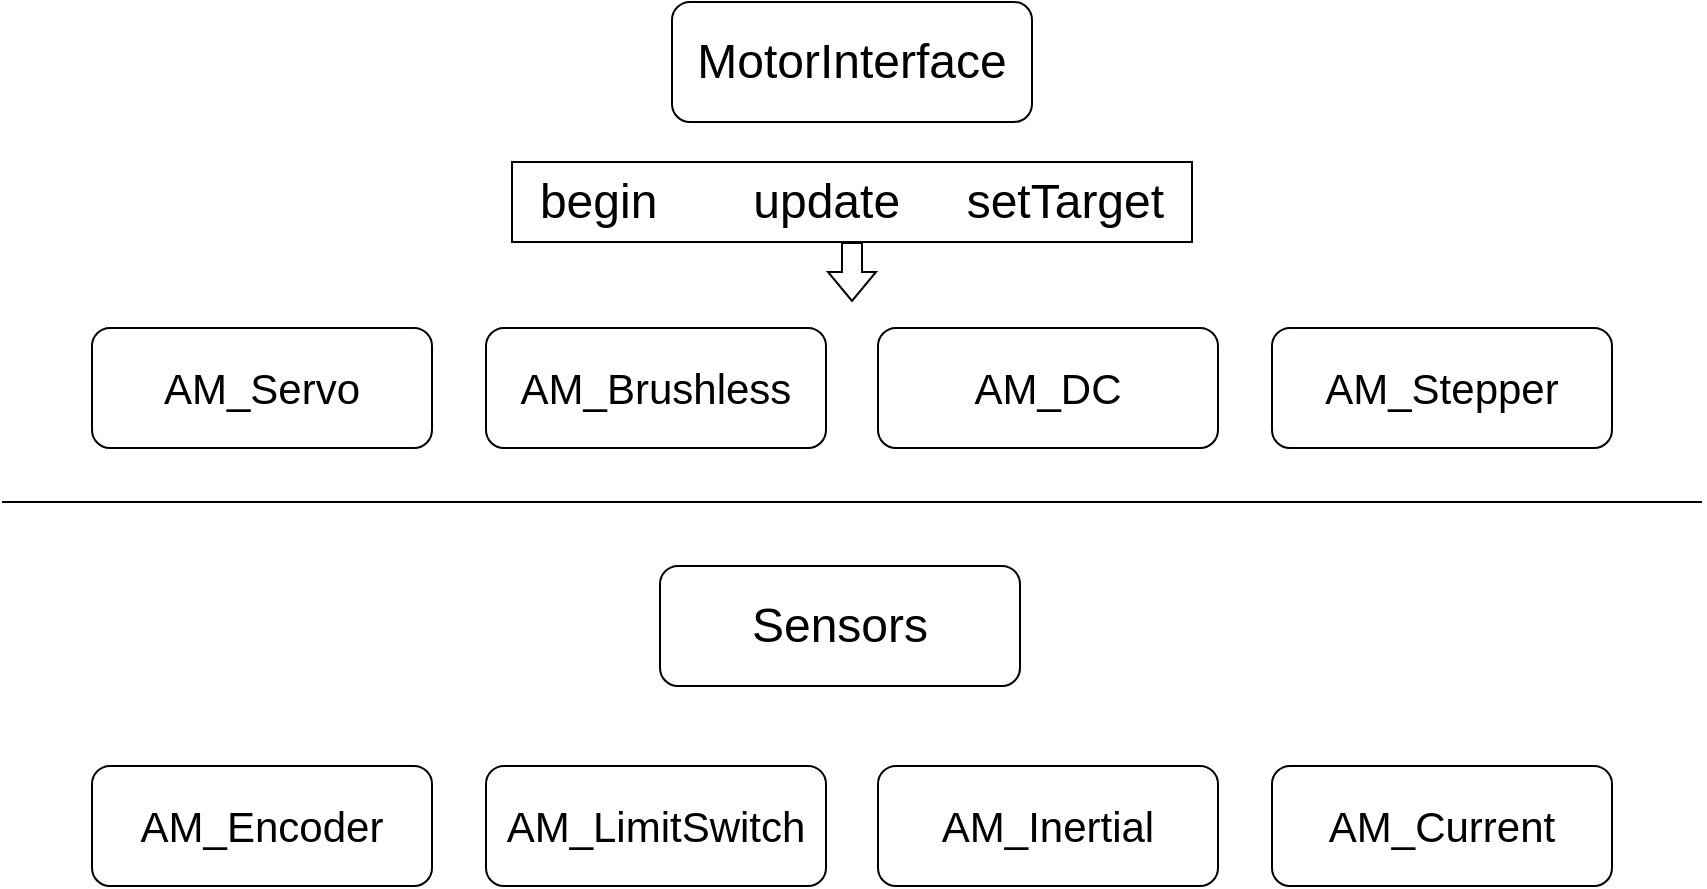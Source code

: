 <mxfile version="22.0.3" type="device">
  <diagram name="Page-1" id="PTjsRKXmOJ8RHzs1RWpK">
    <mxGraphModel dx="1013" dy="711" grid="1" gridSize="10" guides="1" tooltips="1" connect="1" arrows="1" fold="1" page="1" pageScale="1" pageWidth="850" pageHeight="1100" math="0" shadow="0">
      <root>
        <mxCell id="0" />
        <mxCell id="1" parent="0" />
        <mxCell id="1CVELyHsgRLIgKCx8Tu4-1" value="&lt;font style=&quot;font-size: 24px;&quot;&gt;MotorInterface&lt;/font&gt;" style="rounded=1;whiteSpace=wrap;html=1;" vertex="1" parent="1">
          <mxGeometry x="335" y="100" width="180" height="60" as="geometry" />
        </mxCell>
        <mxCell id="1CVELyHsgRLIgKCx8Tu4-3" value="&lt;font style=&quot;font-size: 24px;&quot;&gt;begin&lt;span style=&quot;white-space: pre;&quot;&gt;&#x9;&lt;/span&gt;update&lt;span style=&quot;white-space: pre;&quot;&gt;&#x9;&lt;/span&gt;setTarget&lt;/font&gt;" style="rounded=0;whiteSpace=wrap;html=1;" vertex="1" parent="1">
          <mxGeometry x="255" y="180" width="340" height="40" as="geometry" />
        </mxCell>
        <mxCell id="1CVELyHsgRLIgKCx8Tu4-4" value="&lt;font style=&quot;font-size: 21px;&quot;&gt;AM_Stepper&lt;/font&gt;" style="whiteSpace=wrap;html=1;rounded=1;fontSize=21;" vertex="1" parent="1">
          <mxGeometry x="635" y="263" width="170" height="60" as="geometry" />
        </mxCell>
        <mxCell id="1CVELyHsgRLIgKCx8Tu4-6" value="&lt;font style=&quot;font-size: 21px;&quot;&gt;AM_Brushless&lt;/font&gt;" style="whiteSpace=wrap;html=1;rounded=1;fontSize=21;" vertex="1" parent="1">
          <mxGeometry x="242" y="263" width="170" height="60" as="geometry" />
        </mxCell>
        <mxCell id="1CVELyHsgRLIgKCx8Tu4-11" value="&lt;font style=&quot;font-size: 21px;&quot;&gt;AM_Servo&lt;br style=&quot;font-size: 21px;&quot;&gt;&lt;/font&gt;" style="whiteSpace=wrap;html=1;rounded=1;fontSize=21;" vertex="1" parent="1">
          <mxGeometry x="45" y="263" width="170" height="60" as="geometry" />
        </mxCell>
        <mxCell id="1CVELyHsgRLIgKCx8Tu4-12" value="&lt;font style=&quot;font-size: 21px;&quot;&gt;AM_DC&lt;/font&gt;" style="whiteSpace=wrap;html=1;rounded=1;fontSize=21;" vertex="1" parent="1">
          <mxGeometry x="438" y="263" width="170" height="60" as="geometry" />
        </mxCell>
        <mxCell id="1CVELyHsgRLIgKCx8Tu4-14" value="&lt;font style=&quot;font-size: 24px;&quot;&gt;Sensors&lt;br&gt;&lt;/font&gt;" style="rounded=1;whiteSpace=wrap;html=1;" vertex="1" parent="1">
          <mxGeometry x="329" y="382" width="180" height="60" as="geometry" />
        </mxCell>
        <mxCell id="1CVELyHsgRLIgKCx8Tu4-15" value="" style="shape=flexArrow;endArrow=classic;html=1;rounded=0;endWidth=13;endSize=4.5;" edge="1" parent="1">
          <mxGeometry width="50" height="50" relative="1" as="geometry">
            <mxPoint x="425" y="220" as="sourcePoint" />
            <mxPoint x="425" y="250" as="targetPoint" />
          </mxGeometry>
        </mxCell>
        <mxCell id="1CVELyHsgRLIgKCx8Tu4-20" value="&lt;font style=&quot;font-size: 21px;&quot;&gt;AM_Current&lt;/font&gt;" style="whiteSpace=wrap;html=1;rounded=1;fontSize=21;" vertex="1" parent="1">
          <mxGeometry x="635" y="482" width="170" height="60" as="geometry" />
        </mxCell>
        <mxCell id="1CVELyHsgRLIgKCx8Tu4-21" value="&lt;font style=&quot;font-size: 21px;&quot;&gt;AM_LimitSwitch&lt;/font&gt;" style="whiteSpace=wrap;html=1;rounded=1;fontSize=21;" vertex="1" parent="1">
          <mxGeometry x="242" y="482" width="170" height="60" as="geometry" />
        </mxCell>
        <mxCell id="1CVELyHsgRLIgKCx8Tu4-22" value="&lt;font style=&quot;font-size: 21px;&quot;&gt;AM_Encoder&lt;br style=&quot;font-size: 21px;&quot;&gt;&lt;/font&gt;" style="whiteSpace=wrap;html=1;rounded=1;fontSize=21;" vertex="1" parent="1">
          <mxGeometry x="45" y="482" width="170" height="60" as="geometry" />
        </mxCell>
        <mxCell id="1CVELyHsgRLIgKCx8Tu4-23" value="&lt;font style=&quot;font-size: 21px;&quot;&gt;AM_Inertial&lt;/font&gt;" style="whiteSpace=wrap;html=1;rounded=1;fontSize=21;" vertex="1" parent="1">
          <mxGeometry x="438" y="482" width="170" height="60" as="geometry" />
        </mxCell>
        <mxCell id="1CVELyHsgRLIgKCx8Tu4-24" value="" style="endArrow=none;html=1;rounded=0;" edge="1" parent="1">
          <mxGeometry width="50" height="50" relative="1" as="geometry">
            <mxPoint y="350" as="sourcePoint" />
            <mxPoint x="850" y="350" as="targetPoint" />
          </mxGeometry>
        </mxCell>
      </root>
    </mxGraphModel>
  </diagram>
</mxfile>
